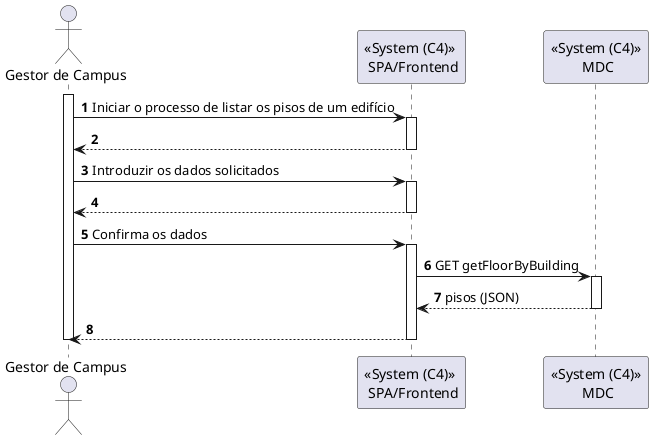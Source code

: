 @startuml
autonumber
actor "Gestor de Campus" as GC

participant "<<System (C4)>> \n SPA/Frontend" as UI
participant "<<System (C4)>>\n MDC" as MDC

activate GC
GC -> UI : Iniciar o processo de listar os pisos de um edifício
activate UI
UI --> GC :/'  Solicitar o edifício a listar '/
deactivate UI

GC -> UI : Introduzir os dados solicitados
activate UI
UI --> GC : /' Solicitar a confirmação dos dados '/
deactivate UI

GC -> UI : Confirma os dados
activate UI
UI -> MDC : GET getFloorByBuilding
activate MDC
MDC --> UI : pisos (JSON)
deactivate MDC
UI --> GC :/'  Informa o sucesso da operação '/
deactivate UI

deactivate GC

@enduml